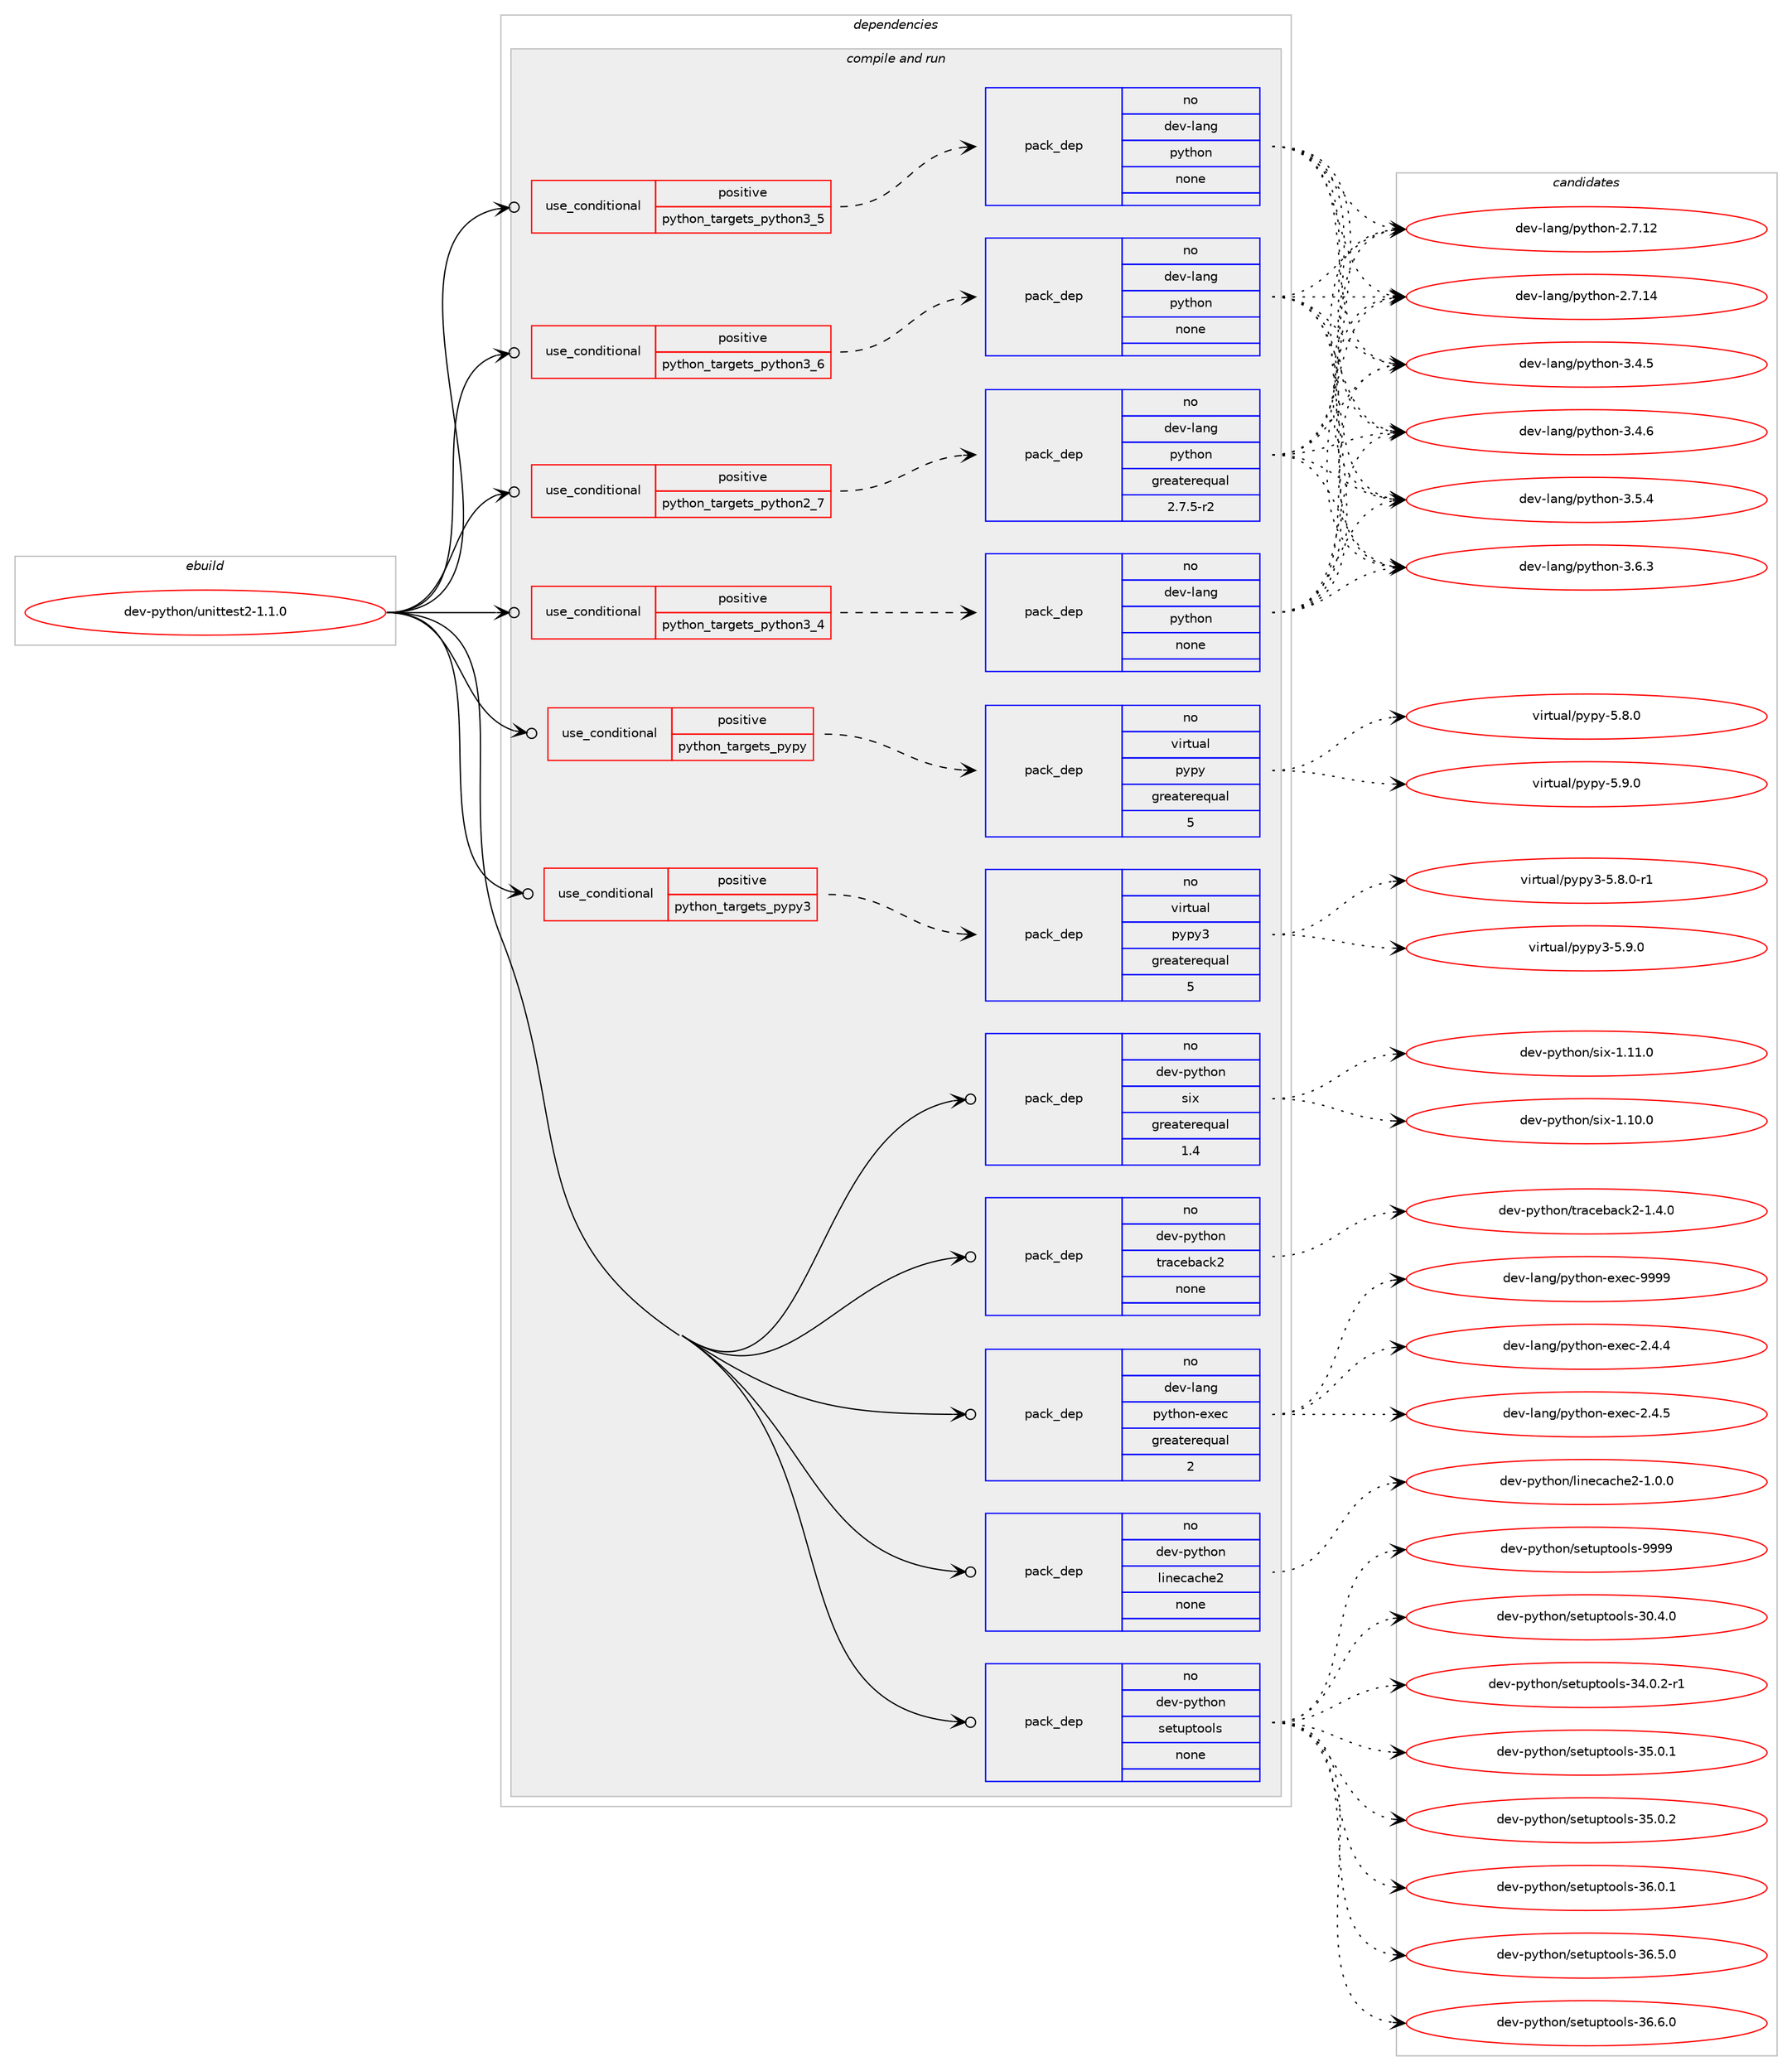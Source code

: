 digraph prolog {

# *************
# Graph options
# *************

newrank=true;
concentrate=true;
compound=true;
graph [rankdir=LR,fontname=Helvetica,fontsize=10,ranksep=1.5];#, ranksep=2.5, nodesep=0.2];
edge  [arrowhead=vee];
node  [fontname=Helvetica,fontsize=10];

# **********
# The ebuild
# **********

subgraph cluster_leftcol {
color=gray;
rank=same;
label=<<i>ebuild</i>>;
id [label="dev-python/unittest2-1.1.0", color=red, width=4, href="../dev-python/unittest2-1.1.0.svg"];
}

# ****************
# The dependencies
# ****************

subgraph cluster_midcol {
color=gray;
label=<<i>dependencies</i>>;
subgraph cluster_compile {
fillcolor="#eeeeee";
style=filled;
label=<<i>compile</i>>;
}
subgraph cluster_compileandrun {
fillcolor="#eeeeee";
style=filled;
label=<<i>compile and run</i>>;
subgraph cond43278 {
dependency192305 [label=<<TABLE BORDER="0" CELLBORDER="1" CELLSPACING="0" CELLPADDING="4"><TR><TD ROWSPAN="3" CELLPADDING="10">use_conditional</TD></TR><TR><TD>positive</TD></TR><TR><TD>python_targets_pypy</TD></TR></TABLE>>, shape=none, color=red];
subgraph pack145066 {
dependency192306 [label=<<TABLE BORDER="0" CELLBORDER="1" CELLSPACING="0" CELLPADDING="4" WIDTH="220"><TR><TD ROWSPAN="6" CELLPADDING="30">pack_dep</TD></TR><TR><TD WIDTH="110">no</TD></TR><TR><TD>virtual</TD></TR><TR><TD>pypy</TD></TR><TR><TD>greaterequal</TD></TR><TR><TD>5</TD></TR></TABLE>>, shape=none, color=blue];
}
dependency192305:e -> dependency192306:w [weight=20,style="dashed",arrowhead="vee"];
}
id:e -> dependency192305:w [weight=20,style="solid",arrowhead="odotvee"];
subgraph cond43279 {
dependency192307 [label=<<TABLE BORDER="0" CELLBORDER="1" CELLSPACING="0" CELLPADDING="4"><TR><TD ROWSPAN="3" CELLPADDING="10">use_conditional</TD></TR><TR><TD>positive</TD></TR><TR><TD>python_targets_pypy3</TD></TR></TABLE>>, shape=none, color=red];
subgraph pack145067 {
dependency192308 [label=<<TABLE BORDER="0" CELLBORDER="1" CELLSPACING="0" CELLPADDING="4" WIDTH="220"><TR><TD ROWSPAN="6" CELLPADDING="30">pack_dep</TD></TR><TR><TD WIDTH="110">no</TD></TR><TR><TD>virtual</TD></TR><TR><TD>pypy3</TD></TR><TR><TD>greaterequal</TD></TR><TR><TD>5</TD></TR></TABLE>>, shape=none, color=blue];
}
dependency192307:e -> dependency192308:w [weight=20,style="dashed",arrowhead="vee"];
}
id:e -> dependency192307:w [weight=20,style="solid",arrowhead="odotvee"];
subgraph cond43280 {
dependency192309 [label=<<TABLE BORDER="0" CELLBORDER="1" CELLSPACING="0" CELLPADDING="4"><TR><TD ROWSPAN="3" CELLPADDING="10">use_conditional</TD></TR><TR><TD>positive</TD></TR><TR><TD>python_targets_python2_7</TD></TR></TABLE>>, shape=none, color=red];
subgraph pack145068 {
dependency192310 [label=<<TABLE BORDER="0" CELLBORDER="1" CELLSPACING="0" CELLPADDING="4" WIDTH="220"><TR><TD ROWSPAN="6" CELLPADDING="30">pack_dep</TD></TR><TR><TD WIDTH="110">no</TD></TR><TR><TD>dev-lang</TD></TR><TR><TD>python</TD></TR><TR><TD>greaterequal</TD></TR><TR><TD>2.7.5-r2</TD></TR></TABLE>>, shape=none, color=blue];
}
dependency192309:e -> dependency192310:w [weight=20,style="dashed",arrowhead="vee"];
}
id:e -> dependency192309:w [weight=20,style="solid",arrowhead="odotvee"];
subgraph cond43281 {
dependency192311 [label=<<TABLE BORDER="0" CELLBORDER="1" CELLSPACING="0" CELLPADDING="4"><TR><TD ROWSPAN="3" CELLPADDING="10">use_conditional</TD></TR><TR><TD>positive</TD></TR><TR><TD>python_targets_python3_4</TD></TR></TABLE>>, shape=none, color=red];
subgraph pack145069 {
dependency192312 [label=<<TABLE BORDER="0" CELLBORDER="1" CELLSPACING="0" CELLPADDING="4" WIDTH="220"><TR><TD ROWSPAN="6" CELLPADDING="30">pack_dep</TD></TR><TR><TD WIDTH="110">no</TD></TR><TR><TD>dev-lang</TD></TR><TR><TD>python</TD></TR><TR><TD>none</TD></TR><TR><TD></TD></TR></TABLE>>, shape=none, color=blue];
}
dependency192311:e -> dependency192312:w [weight=20,style="dashed",arrowhead="vee"];
}
id:e -> dependency192311:w [weight=20,style="solid",arrowhead="odotvee"];
subgraph cond43282 {
dependency192313 [label=<<TABLE BORDER="0" CELLBORDER="1" CELLSPACING="0" CELLPADDING="4"><TR><TD ROWSPAN="3" CELLPADDING="10">use_conditional</TD></TR><TR><TD>positive</TD></TR><TR><TD>python_targets_python3_5</TD></TR></TABLE>>, shape=none, color=red];
subgraph pack145070 {
dependency192314 [label=<<TABLE BORDER="0" CELLBORDER="1" CELLSPACING="0" CELLPADDING="4" WIDTH="220"><TR><TD ROWSPAN="6" CELLPADDING="30">pack_dep</TD></TR><TR><TD WIDTH="110">no</TD></TR><TR><TD>dev-lang</TD></TR><TR><TD>python</TD></TR><TR><TD>none</TD></TR><TR><TD></TD></TR></TABLE>>, shape=none, color=blue];
}
dependency192313:e -> dependency192314:w [weight=20,style="dashed",arrowhead="vee"];
}
id:e -> dependency192313:w [weight=20,style="solid",arrowhead="odotvee"];
subgraph cond43283 {
dependency192315 [label=<<TABLE BORDER="0" CELLBORDER="1" CELLSPACING="0" CELLPADDING="4"><TR><TD ROWSPAN="3" CELLPADDING="10">use_conditional</TD></TR><TR><TD>positive</TD></TR><TR><TD>python_targets_python3_6</TD></TR></TABLE>>, shape=none, color=red];
subgraph pack145071 {
dependency192316 [label=<<TABLE BORDER="0" CELLBORDER="1" CELLSPACING="0" CELLPADDING="4" WIDTH="220"><TR><TD ROWSPAN="6" CELLPADDING="30">pack_dep</TD></TR><TR><TD WIDTH="110">no</TD></TR><TR><TD>dev-lang</TD></TR><TR><TD>python</TD></TR><TR><TD>none</TD></TR><TR><TD></TD></TR></TABLE>>, shape=none, color=blue];
}
dependency192315:e -> dependency192316:w [weight=20,style="dashed",arrowhead="vee"];
}
id:e -> dependency192315:w [weight=20,style="solid",arrowhead="odotvee"];
subgraph pack145072 {
dependency192317 [label=<<TABLE BORDER="0" CELLBORDER="1" CELLSPACING="0" CELLPADDING="4" WIDTH="220"><TR><TD ROWSPAN="6" CELLPADDING="30">pack_dep</TD></TR><TR><TD WIDTH="110">no</TD></TR><TR><TD>dev-lang</TD></TR><TR><TD>python-exec</TD></TR><TR><TD>greaterequal</TD></TR><TR><TD>2</TD></TR></TABLE>>, shape=none, color=blue];
}
id:e -> dependency192317:w [weight=20,style="solid",arrowhead="odotvee"];
subgraph pack145073 {
dependency192318 [label=<<TABLE BORDER="0" CELLBORDER="1" CELLSPACING="0" CELLPADDING="4" WIDTH="220"><TR><TD ROWSPAN="6" CELLPADDING="30">pack_dep</TD></TR><TR><TD WIDTH="110">no</TD></TR><TR><TD>dev-python</TD></TR><TR><TD>linecache2</TD></TR><TR><TD>none</TD></TR><TR><TD></TD></TR></TABLE>>, shape=none, color=blue];
}
id:e -> dependency192318:w [weight=20,style="solid",arrowhead="odotvee"];
subgraph pack145074 {
dependency192319 [label=<<TABLE BORDER="0" CELLBORDER="1" CELLSPACING="0" CELLPADDING="4" WIDTH="220"><TR><TD ROWSPAN="6" CELLPADDING="30">pack_dep</TD></TR><TR><TD WIDTH="110">no</TD></TR><TR><TD>dev-python</TD></TR><TR><TD>setuptools</TD></TR><TR><TD>none</TD></TR><TR><TD></TD></TR></TABLE>>, shape=none, color=blue];
}
id:e -> dependency192319:w [weight=20,style="solid",arrowhead="odotvee"];
subgraph pack145075 {
dependency192320 [label=<<TABLE BORDER="0" CELLBORDER="1" CELLSPACING="0" CELLPADDING="4" WIDTH="220"><TR><TD ROWSPAN="6" CELLPADDING="30">pack_dep</TD></TR><TR><TD WIDTH="110">no</TD></TR><TR><TD>dev-python</TD></TR><TR><TD>six</TD></TR><TR><TD>greaterequal</TD></TR><TR><TD>1.4</TD></TR></TABLE>>, shape=none, color=blue];
}
id:e -> dependency192320:w [weight=20,style="solid",arrowhead="odotvee"];
subgraph pack145076 {
dependency192321 [label=<<TABLE BORDER="0" CELLBORDER="1" CELLSPACING="0" CELLPADDING="4" WIDTH="220"><TR><TD ROWSPAN="6" CELLPADDING="30">pack_dep</TD></TR><TR><TD WIDTH="110">no</TD></TR><TR><TD>dev-python</TD></TR><TR><TD>traceback2</TD></TR><TR><TD>none</TD></TR><TR><TD></TD></TR></TABLE>>, shape=none, color=blue];
}
id:e -> dependency192321:w [weight=20,style="solid",arrowhead="odotvee"];
}
subgraph cluster_run {
fillcolor="#eeeeee";
style=filled;
label=<<i>run</i>>;
}
}

# **************
# The candidates
# **************

subgraph cluster_choices {
rank=same;
color=gray;
label=<<i>candidates</i>>;

subgraph choice145066 {
color=black;
nodesep=1;
choice1181051141161179710847112121112121455346564648 [label="virtual/pypy-5.8.0", color=red, width=4,href="../virtual/pypy-5.8.0.svg"];
choice1181051141161179710847112121112121455346574648 [label="virtual/pypy-5.9.0", color=red, width=4,href="../virtual/pypy-5.9.0.svg"];
dependency192306:e -> choice1181051141161179710847112121112121455346564648:w [style=dotted,weight="100"];
dependency192306:e -> choice1181051141161179710847112121112121455346574648:w [style=dotted,weight="100"];
}
subgraph choice145067 {
color=black;
nodesep=1;
choice1181051141161179710847112121112121514553465646484511449 [label="virtual/pypy3-5.8.0-r1", color=red, width=4,href="../virtual/pypy3-5.8.0-r1.svg"];
choice118105114116117971084711212111212151455346574648 [label="virtual/pypy3-5.9.0", color=red, width=4,href="../virtual/pypy3-5.9.0.svg"];
dependency192308:e -> choice1181051141161179710847112121112121514553465646484511449:w [style=dotted,weight="100"];
dependency192308:e -> choice118105114116117971084711212111212151455346574648:w [style=dotted,weight="100"];
}
subgraph choice145068 {
color=black;
nodesep=1;
choice10010111845108971101034711212111610411111045504655464950 [label="dev-lang/python-2.7.12", color=red, width=4,href="../dev-lang/python-2.7.12.svg"];
choice10010111845108971101034711212111610411111045504655464952 [label="dev-lang/python-2.7.14", color=red, width=4,href="../dev-lang/python-2.7.14.svg"];
choice100101118451089711010347112121116104111110455146524653 [label="dev-lang/python-3.4.5", color=red, width=4,href="../dev-lang/python-3.4.5.svg"];
choice100101118451089711010347112121116104111110455146524654 [label="dev-lang/python-3.4.6", color=red, width=4,href="../dev-lang/python-3.4.6.svg"];
choice100101118451089711010347112121116104111110455146534652 [label="dev-lang/python-3.5.4", color=red, width=4,href="../dev-lang/python-3.5.4.svg"];
choice100101118451089711010347112121116104111110455146544651 [label="dev-lang/python-3.6.3", color=red, width=4,href="../dev-lang/python-3.6.3.svg"];
dependency192310:e -> choice10010111845108971101034711212111610411111045504655464950:w [style=dotted,weight="100"];
dependency192310:e -> choice10010111845108971101034711212111610411111045504655464952:w [style=dotted,weight="100"];
dependency192310:e -> choice100101118451089711010347112121116104111110455146524653:w [style=dotted,weight="100"];
dependency192310:e -> choice100101118451089711010347112121116104111110455146524654:w [style=dotted,weight="100"];
dependency192310:e -> choice100101118451089711010347112121116104111110455146534652:w [style=dotted,weight="100"];
dependency192310:e -> choice100101118451089711010347112121116104111110455146544651:w [style=dotted,weight="100"];
}
subgraph choice145069 {
color=black;
nodesep=1;
choice10010111845108971101034711212111610411111045504655464950 [label="dev-lang/python-2.7.12", color=red, width=4,href="../dev-lang/python-2.7.12.svg"];
choice10010111845108971101034711212111610411111045504655464952 [label="dev-lang/python-2.7.14", color=red, width=4,href="../dev-lang/python-2.7.14.svg"];
choice100101118451089711010347112121116104111110455146524653 [label="dev-lang/python-3.4.5", color=red, width=4,href="../dev-lang/python-3.4.5.svg"];
choice100101118451089711010347112121116104111110455146524654 [label="dev-lang/python-3.4.6", color=red, width=4,href="../dev-lang/python-3.4.6.svg"];
choice100101118451089711010347112121116104111110455146534652 [label="dev-lang/python-3.5.4", color=red, width=4,href="../dev-lang/python-3.5.4.svg"];
choice100101118451089711010347112121116104111110455146544651 [label="dev-lang/python-3.6.3", color=red, width=4,href="../dev-lang/python-3.6.3.svg"];
dependency192312:e -> choice10010111845108971101034711212111610411111045504655464950:w [style=dotted,weight="100"];
dependency192312:e -> choice10010111845108971101034711212111610411111045504655464952:w [style=dotted,weight="100"];
dependency192312:e -> choice100101118451089711010347112121116104111110455146524653:w [style=dotted,weight="100"];
dependency192312:e -> choice100101118451089711010347112121116104111110455146524654:w [style=dotted,weight="100"];
dependency192312:e -> choice100101118451089711010347112121116104111110455146534652:w [style=dotted,weight="100"];
dependency192312:e -> choice100101118451089711010347112121116104111110455146544651:w [style=dotted,weight="100"];
}
subgraph choice145070 {
color=black;
nodesep=1;
choice10010111845108971101034711212111610411111045504655464950 [label="dev-lang/python-2.7.12", color=red, width=4,href="../dev-lang/python-2.7.12.svg"];
choice10010111845108971101034711212111610411111045504655464952 [label="dev-lang/python-2.7.14", color=red, width=4,href="../dev-lang/python-2.7.14.svg"];
choice100101118451089711010347112121116104111110455146524653 [label="dev-lang/python-3.4.5", color=red, width=4,href="../dev-lang/python-3.4.5.svg"];
choice100101118451089711010347112121116104111110455146524654 [label="dev-lang/python-3.4.6", color=red, width=4,href="../dev-lang/python-3.4.6.svg"];
choice100101118451089711010347112121116104111110455146534652 [label="dev-lang/python-3.5.4", color=red, width=4,href="../dev-lang/python-3.5.4.svg"];
choice100101118451089711010347112121116104111110455146544651 [label="dev-lang/python-3.6.3", color=red, width=4,href="../dev-lang/python-3.6.3.svg"];
dependency192314:e -> choice10010111845108971101034711212111610411111045504655464950:w [style=dotted,weight="100"];
dependency192314:e -> choice10010111845108971101034711212111610411111045504655464952:w [style=dotted,weight="100"];
dependency192314:e -> choice100101118451089711010347112121116104111110455146524653:w [style=dotted,weight="100"];
dependency192314:e -> choice100101118451089711010347112121116104111110455146524654:w [style=dotted,weight="100"];
dependency192314:e -> choice100101118451089711010347112121116104111110455146534652:w [style=dotted,weight="100"];
dependency192314:e -> choice100101118451089711010347112121116104111110455146544651:w [style=dotted,weight="100"];
}
subgraph choice145071 {
color=black;
nodesep=1;
choice10010111845108971101034711212111610411111045504655464950 [label="dev-lang/python-2.7.12", color=red, width=4,href="../dev-lang/python-2.7.12.svg"];
choice10010111845108971101034711212111610411111045504655464952 [label="dev-lang/python-2.7.14", color=red, width=4,href="../dev-lang/python-2.7.14.svg"];
choice100101118451089711010347112121116104111110455146524653 [label="dev-lang/python-3.4.5", color=red, width=4,href="../dev-lang/python-3.4.5.svg"];
choice100101118451089711010347112121116104111110455146524654 [label="dev-lang/python-3.4.6", color=red, width=4,href="../dev-lang/python-3.4.6.svg"];
choice100101118451089711010347112121116104111110455146534652 [label="dev-lang/python-3.5.4", color=red, width=4,href="../dev-lang/python-3.5.4.svg"];
choice100101118451089711010347112121116104111110455146544651 [label="dev-lang/python-3.6.3", color=red, width=4,href="../dev-lang/python-3.6.3.svg"];
dependency192316:e -> choice10010111845108971101034711212111610411111045504655464950:w [style=dotted,weight="100"];
dependency192316:e -> choice10010111845108971101034711212111610411111045504655464952:w [style=dotted,weight="100"];
dependency192316:e -> choice100101118451089711010347112121116104111110455146524653:w [style=dotted,weight="100"];
dependency192316:e -> choice100101118451089711010347112121116104111110455146524654:w [style=dotted,weight="100"];
dependency192316:e -> choice100101118451089711010347112121116104111110455146534652:w [style=dotted,weight="100"];
dependency192316:e -> choice100101118451089711010347112121116104111110455146544651:w [style=dotted,weight="100"];
}
subgraph choice145072 {
color=black;
nodesep=1;
choice1001011184510897110103471121211161041111104510112010199455046524652 [label="dev-lang/python-exec-2.4.4", color=red, width=4,href="../dev-lang/python-exec-2.4.4.svg"];
choice1001011184510897110103471121211161041111104510112010199455046524653 [label="dev-lang/python-exec-2.4.5", color=red, width=4,href="../dev-lang/python-exec-2.4.5.svg"];
choice10010111845108971101034711212111610411111045101120101994557575757 [label="dev-lang/python-exec-9999", color=red, width=4,href="../dev-lang/python-exec-9999.svg"];
dependency192317:e -> choice1001011184510897110103471121211161041111104510112010199455046524652:w [style=dotted,weight="100"];
dependency192317:e -> choice1001011184510897110103471121211161041111104510112010199455046524653:w [style=dotted,weight="100"];
dependency192317:e -> choice10010111845108971101034711212111610411111045101120101994557575757:w [style=dotted,weight="100"];
}
subgraph choice145073 {
color=black;
nodesep=1;
choice100101118451121211161041111104710810511010199979910410150454946484648 [label="dev-python/linecache2-1.0.0", color=red, width=4,href="../dev-python/linecache2-1.0.0.svg"];
dependency192318:e -> choice100101118451121211161041111104710810511010199979910410150454946484648:w [style=dotted,weight="100"];
}
subgraph choice145074 {
color=black;
nodesep=1;
choice100101118451121211161041111104711510111611711211611111110811545514846524648 [label="dev-python/setuptools-30.4.0", color=red, width=4,href="../dev-python/setuptools-30.4.0.svg"];
choice1001011184511212111610411111047115101116117112116111111108115455152464846504511449 [label="dev-python/setuptools-34.0.2-r1", color=red, width=4,href="../dev-python/setuptools-34.0.2-r1.svg"];
choice100101118451121211161041111104711510111611711211611111110811545515346484649 [label="dev-python/setuptools-35.0.1", color=red, width=4,href="../dev-python/setuptools-35.0.1.svg"];
choice100101118451121211161041111104711510111611711211611111110811545515346484650 [label="dev-python/setuptools-35.0.2", color=red, width=4,href="../dev-python/setuptools-35.0.2.svg"];
choice100101118451121211161041111104711510111611711211611111110811545515446484649 [label="dev-python/setuptools-36.0.1", color=red, width=4,href="../dev-python/setuptools-36.0.1.svg"];
choice100101118451121211161041111104711510111611711211611111110811545515446534648 [label="dev-python/setuptools-36.5.0", color=red, width=4,href="../dev-python/setuptools-36.5.0.svg"];
choice100101118451121211161041111104711510111611711211611111110811545515446544648 [label="dev-python/setuptools-36.6.0", color=red, width=4,href="../dev-python/setuptools-36.6.0.svg"];
choice10010111845112121116104111110471151011161171121161111111081154557575757 [label="dev-python/setuptools-9999", color=red, width=4,href="../dev-python/setuptools-9999.svg"];
dependency192319:e -> choice100101118451121211161041111104711510111611711211611111110811545514846524648:w [style=dotted,weight="100"];
dependency192319:e -> choice1001011184511212111610411111047115101116117112116111111108115455152464846504511449:w [style=dotted,weight="100"];
dependency192319:e -> choice100101118451121211161041111104711510111611711211611111110811545515346484649:w [style=dotted,weight="100"];
dependency192319:e -> choice100101118451121211161041111104711510111611711211611111110811545515346484650:w [style=dotted,weight="100"];
dependency192319:e -> choice100101118451121211161041111104711510111611711211611111110811545515446484649:w [style=dotted,weight="100"];
dependency192319:e -> choice100101118451121211161041111104711510111611711211611111110811545515446534648:w [style=dotted,weight="100"];
dependency192319:e -> choice100101118451121211161041111104711510111611711211611111110811545515446544648:w [style=dotted,weight="100"];
dependency192319:e -> choice10010111845112121116104111110471151011161171121161111111081154557575757:w [style=dotted,weight="100"];
}
subgraph choice145075 {
color=black;
nodesep=1;
choice100101118451121211161041111104711510512045494649484648 [label="dev-python/six-1.10.0", color=red, width=4,href="../dev-python/six-1.10.0.svg"];
choice100101118451121211161041111104711510512045494649494648 [label="dev-python/six-1.11.0", color=red, width=4,href="../dev-python/six-1.11.0.svg"];
dependency192320:e -> choice100101118451121211161041111104711510512045494649484648:w [style=dotted,weight="100"];
dependency192320:e -> choice100101118451121211161041111104711510512045494649494648:w [style=dotted,weight="100"];
}
subgraph choice145076 {
color=black;
nodesep=1;
choice1001011184511212111610411111047116114979910198979910750454946524648 [label="dev-python/traceback2-1.4.0", color=red, width=4,href="../dev-python/traceback2-1.4.0.svg"];
dependency192321:e -> choice1001011184511212111610411111047116114979910198979910750454946524648:w [style=dotted,weight="100"];
}
}

}
